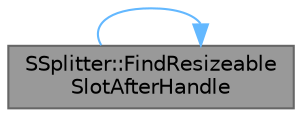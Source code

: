 digraph "SSplitter::FindResizeableSlotAfterHandle"
{
 // INTERACTIVE_SVG=YES
 // LATEX_PDF_SIZE
  bgcolor="transparent";
  edge [fontname=Helvetica,fontsize=10,labelfontname=Helvetica,labelfontsize=10];
  node [fontname=Helvetica,fontsize=10,shape=box,height=0.2,width=0.4];
  rankdir="LR";
  Node1 [id="Node000001",label="SSplitter::FindResizeable\lSlotAfterHandle",height=0.2,width=0.4,color="gray40", fillcolor="grey60", style="filled", fontcolor="black",tooltip="Given the index of the dragged handle and the children, find a child below/right_of the dragged handl..."];
  Node1 -> Node1 [id="edge1_Node000001_Node000001",color="steelblue1",style="solid",tooltip=" "];
}

